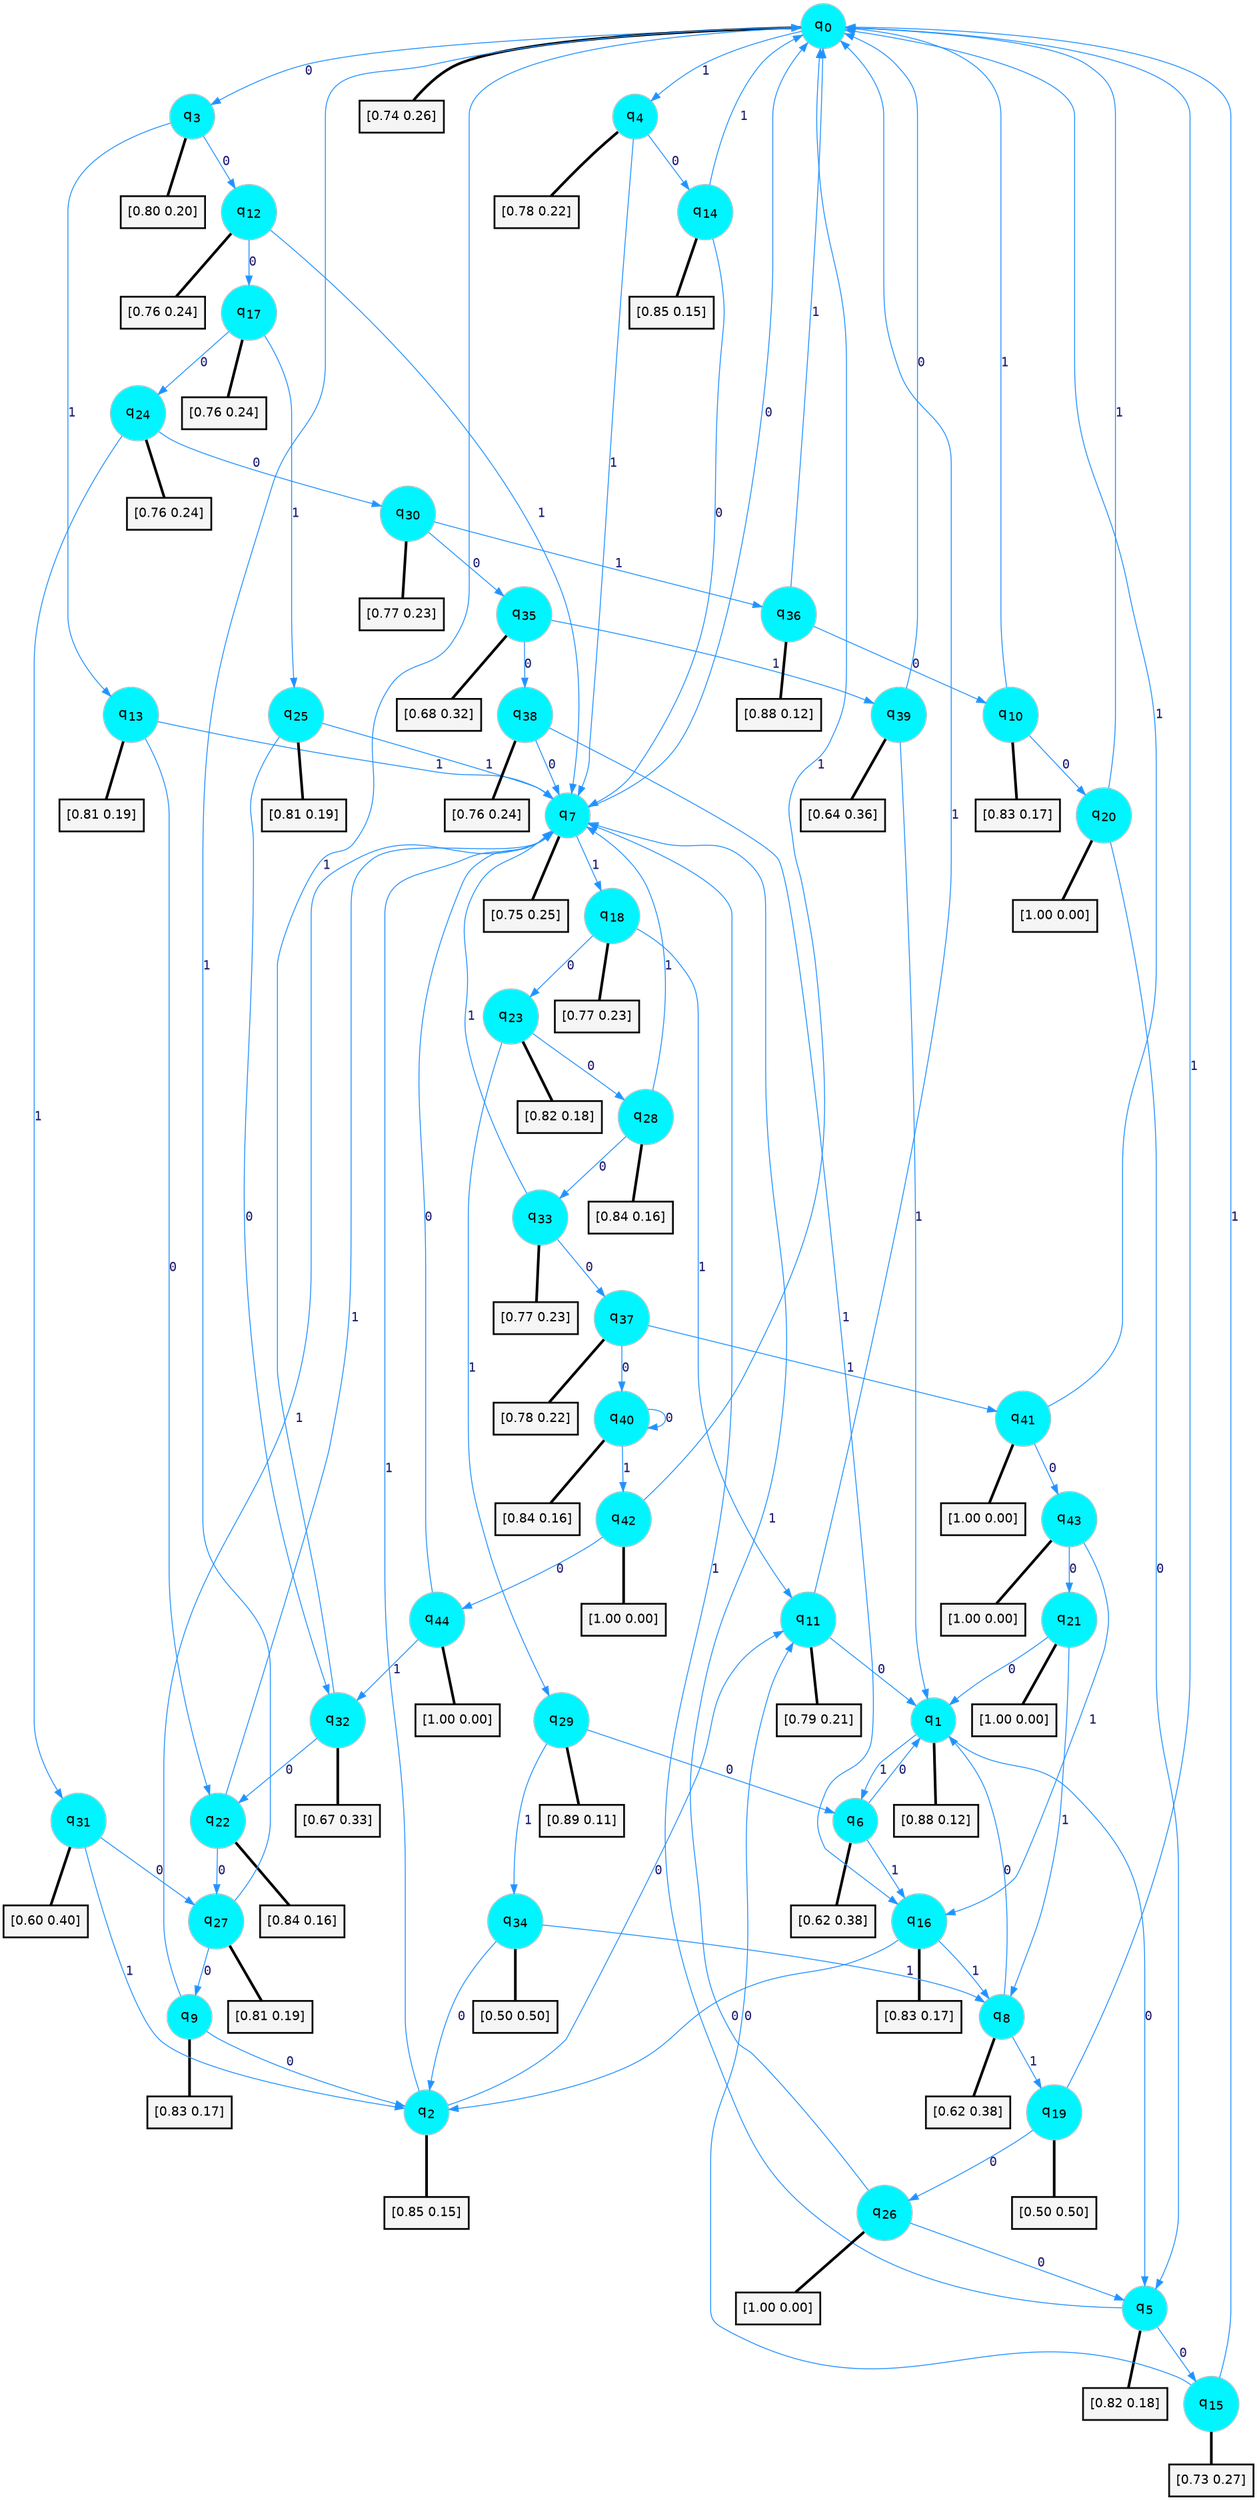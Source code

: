 digraph G {
graph [
bgcolor=transparent, dpi=300, rankdir=TD, size="40,25"];
node [
color=gray, fillcolor=turquoise1, fontcolor=black, fontname=Helvetica, fontsize=16, fontweight=bold, shape=circle, style=filled];
edge [
arrowsize=1, color=dodgerblue1, fontcolor=midnightblue, fontname=courier, fontweight=bold, penwidth=1, style=solid, weight=20];
0[label=<q<SUB>0</SUB>>];
1[label=<q<SUB>1</SUB>>];
2[label=<q<SUB>2</SUB>>];
3[label=<q<SUB>3</SUB>>];
4[label=<q<SUB>4</SUB>>];
5[label=<q<SUB>5</SUB>>];
6[label=<q<SUB>6</SUB>>];
7[label=<q<SUB>7</SUB>>];
8[label=<q<SUB>8</SUB>>];
9[label=<q<SUB>9</SUB>>];
10[label=<q<SUB>10</SUB>>];
11[label=<q<SUB>11</SUB>>];
12[label=<q<SUB>12</SUB>>];
13[label=<q<SUB>13</SUB>>];
14[label=<q<SUB>14</SUB>>];
15[label=<q<SUB>15</SUB>>];
16[label=<q<SUB>16</SUB>>];
17[label=<q<SUB>17</SUB>>];
18[label=<q<SUB>18</SUB>>];
19[label=<q<SUB>19</SUB>>];
20[label=<q<SUB>20</SUB>>];
21[label=<q<SUB>21</SUB>>];
22[label=<q<SUB>22</SUB>>];
23[label=<q<SUB>23</SUB>>];
24[label=<q<SUB>24</SUB>>];
25[label=<q<SUB>25</SUB>>];
26[label=<q<SUB>26</SUB>>];
27[label=<q<SUB>27</SUB>>];
28[label=<q<SUB>28</SUB>>];
29[label=<q<SUB>29</SUB>>];
30[label=<q<SUB>30</SUB>>];
31[label=<q<SUB>31</SUB>>];
32[label=<q<SUB>32</SUB>>];
33[label=<q<SUB>33</SUB>>];
34[label=<q<SUB>34</SUB>>];
35[label=<q<SUB>35</SUB>>];
36[label=<q<SUB>36</SUB>>];
37[label=<q<SUB>37</SUB>>];
38[label=<q<SUB>38</SUB>>];
39[label=<q<SUB>39</SUB>>];
40[label=<q<SUB>40</SUB>>];
41[label=<q<SUB>41</SUB>>];
42[label=<q<SUB>42</SUB>>];
43[label=<q<SUB>43</SUB>>];
44[label=<q<SUB>44</SUB>>];
45[label="[0.74 0.26]", shape=box,fontcolor=black, fontname=Helvetica, fontsize=14, penwidth=2, fillcolor=whitesmoke,color=black];
46[label="[0.88 0.12]", shape=box,fontcolor=black, fontname=Helvetica, fontsize=14, penwidth=2, fillcolor=whitesmoke,color=black];
47[label="[0.85 0.15]", shape=box,fontcolor=black, fontname=Helvetica, fontsize=14, penwidth=2, fillcolor=whitesmoke,color=black];
48[label="[0.80 0.20]", shape=box,fontcolor=black, fontname=Helvetica, fontsize=14, penwidth=2, fillcolor=whitesmoke,color=black];
49[label="[0.78 0.22]", shape=box,fontcolor=black, fontname=Helvetica, fontsize=14, penwidth=2, fillcolor=whitesmoke,color=black];
50[label="[0.82 0.18]", shape=box,fontcolor=black, fontname=Helvetica, fontsize=14, penwidth=2, fillcolor=whitesmoke,color=black];
51[label="[0.62 0.38]", shape=box,fontcolor=black, fontname=Helvetica, fontsize=14, penwidth=2, fillcolor=whitesmoke,color=black];
52[label="[0.75 0.25]", shape=box,fontcolor=black, fontname=Helvetica, fontsize=14, penwidth=2, fillcolor=whitesmoke,color=black];
53[label="[0.62 0.38]", shape=box,fontcolor=black, fontname=Helvetica, fontsize=14, penwidth=2, fillcolor=whitesmoke,color=black];
54[label="[0.83 0.17]", shape=box,fontcolor=black, fontname=Helvetica, fontsize=14, penwidth=2, fillcolor=whitesmoke,color=black];
55[label="[0.83 0.17]", shape=box,fontcolor=black, fontname=Helvetica, fontsize=14, penwidth=2, fillcolor=whitesmoke,color=black];
56[label="[0.79 0.21]", shape=box,fontcolor=black, fontname=Helvetica, fontsize=14, penwidth=2, fillcolor=whitesmoke,color=black];
57[label="[0.76 0.24]", shape=box,fontcolor=black, fontname=Helvetica, fontsize=14, penwidth=2, fillcolor=whitesmoke,color=black];
58[label="[0.81 0.19]", shape=box,fontcolor=black, fontname=Helvetica, fontsize=14, penwidth=2, fillcolor=whitesmoke,color=black];
59[label="[0.85 0.15]", shape=box,fontcolor=black, fontname=Helvetica, fontsize=14, penwidth=2, fillcolor=whitesmoke,color=black];
60[label="[0.73 0.27]", shape=box,fontcolor=black, fontname=Helvetica, fontsize=14, penwidth=2, fillcolor=whitesmoke,color=black];
61[label="[0.83 0.17]", shape=box,fontcolor=black, fontname=Helvetica, fontsize=14, penwidth=2, fillcolor=whitesmoke,color=black];
62[label="[0.76 0.24]", shape=box,fontcolor=black, fontname=Helvetica, fontsize=14, penwidth=2, fillcolor=whitesmoke,color=black];
63[label="[0.77 0.23]", shape=box,fontcolor=black, fontname=Helvetica, fontsize=14, penwidth=2, fillcolor=whitesmoke,color=black];
64[label="[0.50 0.50]", shape=box,fontcolor=black, fontname=Helvetica, fontsize=14, penwidth=2, fillcolor=whitesmoke,color=black];
65[label="[1.00 0.00]", shape=box,fontcolor=black, fontname=Helvetica, fontsize=14, penwidth=2, fillcolor=whitesmoke,color=black];
66[label="[1.00 0.00]", shape=box,fontcolor=black, fontname=Helvetica, fontsize=14, penwidth=2, fillcolor=whitesmoke,color=black];
67[label="[0.84 0.16]", shape=box,fontcolor=black, fontname=Helvetica, fontsize=14, penwidth=2, fillcolor=whitesmoke,color=black];
68[label="[0.82 0.18]", shape=box,fontcolor=black, fontname=Helvetica, fontsize=14, penwidth=2, fillcolor=whitesmoke,color=black];
69[label="[0.76 0.24]", shape=box,fontcolor=black, fontname=Helvetica, fontsize=14, penwidth=2, fillcolor=whitesmoke,color=black];
70[label="[0.81 0.19]", shape=box,fontcolor=black, fontname=Helvetica, fontsize=14, penwidth=2, fillcolor=whitesmoke,color=black];
71[label="[1.00 0.00]", shape=box,fontcolor=black, fontname=Helvetica, fontsize=14, penwidth=2, fillcolor=whitesmoke,color=black];
72[label="[0.81 0.19]", shape=box,fontcolor=black, fontname=Helvetica, fontsize=14, penwidth=2, fillcolor=whitesmoke,color=black];
73[label="[0.84 0.16]", shape=box,fontcolor=black, fontname=Helvetica, fontsize=14, penwidth=2, fillcolor=whitesmoke,color=black];
74[label="[0.89 0.11]", shape=box,fontcolor=black, fontname=Helvetica, fontsize=14, penwidth=2, fillcolor=whitesmoke,color=black];
75[label="[0.77 0.23]", shape=box,fontcolor=black, fontname=Helvetica, fontsize=14, penwidth=2, fillcolor=whitesmoke,color=black];
76[label="[0.60 0.40]", shape=box,fontcolor=black, fontname=Helvetica, fontsize=14, penwidth=2, fillcolor=whitesmoke,color=black];
77[label="[0.67 0.33]", shape=box,fontcolor=black, fontname=Helvetica, fontsize=14, penwidth=2, fillcolor=whitesmoke,color=black];
78[label="[0.77 0.23]", shape=box,fontcolor=black, fontname=Helvetica, fontsize=14, penwidth=2, fillcolor=whitesmoke,color=black];
79[label="[0.50 0.50]", shape=box,fontcolor=black, fontname=Helvetica, fontsize=14, penwidth=2, fillcolor=whitesmoke,color=black];
80[label="[0.68 0.32]", shape=box,fontcolor=black, fontname=Helvetica, fontsize=14, penwidth=2, fillcolor=whitesmoke,color=black];
81[label="[0.88 0.12]", shape=box,fontcolor=black, fontname=Helvetica, fontsize=14, penwidth=2, fillcolor=whitesmoke,color=black];
82[label="[0.78 0.22]", shape=box,fontcolor=black, fontname=Helvetica, fontsize=14, penwidth=2, fillcolor=whitesmoke,color=black];
83[label="[0.76 0.24]", shape=box,fontcolor=black, fontname=Helvetica, fontsize=14, penwidth=2, fillcolor=whitesmoke,color=black];
84[label="[0.64 0.36]", shape=box,fontcolor=black, fontname=Helvetica, fontsize=14, penwidth=2, fillcolor=whitesmoke,color=black];
85[label="[0.84 0.16]", shape=box,fontcolor=black, fontname=Helvetica, fontsize=14, penwidth=2, fillcolor=whitesmoke,color=black];
86[label="[1.00 0.00]", shape=box,fontcolor=black, fontname=Helvetica, fontsize=14, penwidth=2, fillcolor=whitesmoke,color=black];
87[label="[1.00 0.00]", shape=box,fontcolor=black, fontname=Helvetica, fontsize=14, penwidth=2, fillcolor=whitesmoke,color=black];
88[label="[1.00 0.00]", shape=box,fontcolor=black, fontname=Helvetica, fontsize=14, penwidth=2, fillcolor=whitesmoke,color=black];
89[label="[1.00 0.00]", shape=box,fontcolor=black, fontname=Helvetica, fontsize=14, penwidth=2, fillcolor=whitesmoke,color=black];
0->3 [label=0];
0->4 [label=1];
0->45 [arrowhead=none, penwidth=3,color=black];
1->5 [label=0];
1->6 [label=1];
1->46 [arrowhead=none, penwidth=3,color=black];
2->11 [label=0];
2->7 [label=1];
2->47 [arrowhead=none, penwidth=3,color=black];
3->12 [label=0];
3->13 [label=1];
3->48 [arrowhead=none, penwidth=3,color=black];
4->14 [label=0];
4->7 [label=1];
4->49 [arrowhead=none, penwidth=3,color=black];
5->15 [label=0];
5->7 [label=1];
5->50 [arrowhead=none, penwidth=3,color=black];
6->1 [label=0];
6->16 [label=1];
6->51 [arrowhead=none, penwidth=3,color=black];
7->0 [label=0];
7->18 [label=1];
7->52 [arrowhead=none, penwidth=3,color=black];
8->1 [label=0];
8->19 [label=1];
8->53 [arrowhead=none, penwidth=3,color=black];
9->2 [label=0];
9->7 [label=1];
9->54 [arrowhead=none, penwidth=3,color=black];
10->20 [label=0];
10->0 [label=1];
10->55 [arrowhead=none, penwidth=3,color=black];
11->1 [label=0];
11->0 [label=1];
11->56 [arrowhead=none, penwidth=3,color=black];
12->17 [label=0];
12->7 [label=1];
12->57 [arrowhead=none, penwidth=3,color=black];
13->22 [label=0];
13->7 [label=1];
13->58 [arrowhead=none, penwidth=3,color=black];
14->7 [label=0];
14->0 [label=1];
14->59 [arrowhead=none, penwidth=3,color=black];
15->11 [label=0];
15->0 [label=1];
15->60 [arrowhead=none, penwidth=3,color=black];
16->2 [label=0];
16->8 [label=1];
16->61 [arrowhead=none, penwidth=3,color=black];
17->24 [label=0];
17->25 [label=1];
17->62 [arrowhead=none, penwidth=3,color=black];
18->23 [label=0];
18->11 [label=1];
18->63 [arrowhead=none, penwidth=3,color=black];
19->26 [label=0];
19->0 [label=1];
19->64 [arrowhead=none, penwidth=3,color=black];
20->5 [label=0];
20->0 [label=1];
20->65 [arrowhead=none, penwidth=3,color=black];
21->1 [label=0];
21->8 [label=1];
21->66 [arrowhead=none, penwidth=3,color=black];
22->27 [label=0];
22->7 [label=1];
22->67 [arrowhead=none, penwidth=3,color=black];
23->28 [label=0];
23->29 [label=1];
23->68 [arrowhead=none, penwidth=3,color=black];
24->30 [label=0];
24->31 [label=1];
24->69 [arrowhead=none, penwidth=3,color=black];
25->32 [label=0];
25->7 [label=1];
25->70 [arrowhead=none, penwidth=3,color=black];
26->5 [label=0];
26->7 [label=1];
26->71 [arrowhead=none, penwidth=3,color=black];
27->9 [label=0];
27->0 [label=1];
27->72 [arrowhead=none, penwidth=3,color=black];
28->33 [label=0];
28->7 [label=1];
28->73 [arrowhead=none, penwidth=3,color=black];
29->6 [label=0];
29->34 [label=1];
29->74 [arrowhead=none, penwidth=3,color=black];
30->35 [label=0];
30->36 [label=1];
30->75 [arrowhead=none, penwidth=3,color=black];
31->27 [label=0];
31->2 [label=1];
31->76 [arrowhead=none, penwidth=3,color=black];
32->22 [label=0];
32->0 [label=1];
32->77 [arrowhead=none, penwidth=3,color=black];
33->37 [label=0];
33->7 [label=1];
33->78 [arrowhead=none, penwidth=3,color=black];
34->2 [label=0];
34->8 [label=1];
34->79 [arrowhead=none, penwidth=3,color=black];
35->38 [label=0];
35->39 [label=1];
35->80 [arrowhead=none, penwidth=3,color=black];
36->10 [label=0];
36->0 [label=1];
36->81 [arrowhead=none, penwidth=3,color=black];
37->40 [label=0];
37->41 [label=1];
37->82 [arrowhead=none, penwidth=3,color=black];
38->7 [label=0];
38->16 [label=1];
38->83 [arrowhead=none, penwidth=3,color=black];
39->0 [label=0];
39->1 [label=1];
39->84 [arrowhead=none, penwidth=3,color=black];
40->40 [label=0];
40->42 [label=1];
40->85 [arrowhead=none, penwidth=3,color=black];
41->43 [label=0];
41->0 [label=1];
41->86 [arrowhead=none, penwidth=3,color=black];
42->44 [label=0];
42->0 [label=1];
42->87 [arrowhead=none, penwidth=3,color=black];
43->21 [label=0];
43->16 [label=1];
43->88 [arrowhead=none, penwidth=3,color=black];
44->7 [label=0];
44->32 [label=1];
44->89 [arrowhead=none, penwidth=3,color=black];
}
